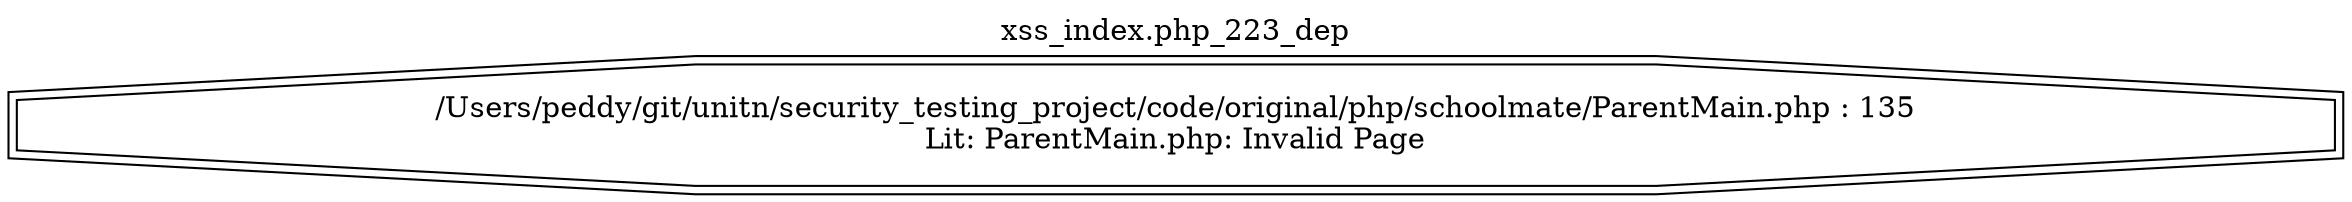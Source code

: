 digraph cfg {
  label="xss_index.php_223_dep";
  labelloc=t;
  n1 [shape=doubleoctagon, label="/Users/peddy/git/unitn/security_testing_project/code/original/php/schoolmate/ParentMain.php : 135\nLit: ParentMain.php: Invalid Page\n"];
}
